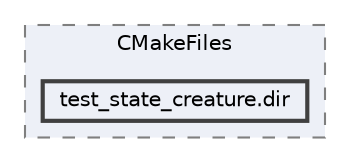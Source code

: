 digraph "/home/alexandros/Documents/PLT/V4/pokemon-championship/build/test/shared/CMakeFiles/test_state_creature.dir"
{
 // LATEX_PDF_SIZE
  bgcolor="transparent";
  edge [fontname=Helvetica,fontsize=10,labelfontname=Helvetica,labelfontsize=10];
  node [fontname=Helvetica,fontsize=10,shape=box,height=0.2,width=0.4];
  compound=true
  subgraph clusterdir_d6cfa8016d5aa5882cd380bb6c38aa43 {
    graph [ bgcolor="#edf0f7", pencolor="grey50", label="CMakeFiles", fontname=Helvetica,fontsize=10 style="filled,dashed", URL="dir_d6cfa8016d5aa5882cd380bb6c38aa43.html",tooltip=""]
  dir_03d3c1bea08941fc591de592a2904dbe [label="test_state_creature.dir", fillcolor="#edf0f7", color="grey25", style="filled,bold", URL="dir_03d3c1bea08941fc591de592a2904dbe.html",tooltip=""];
  }
}
